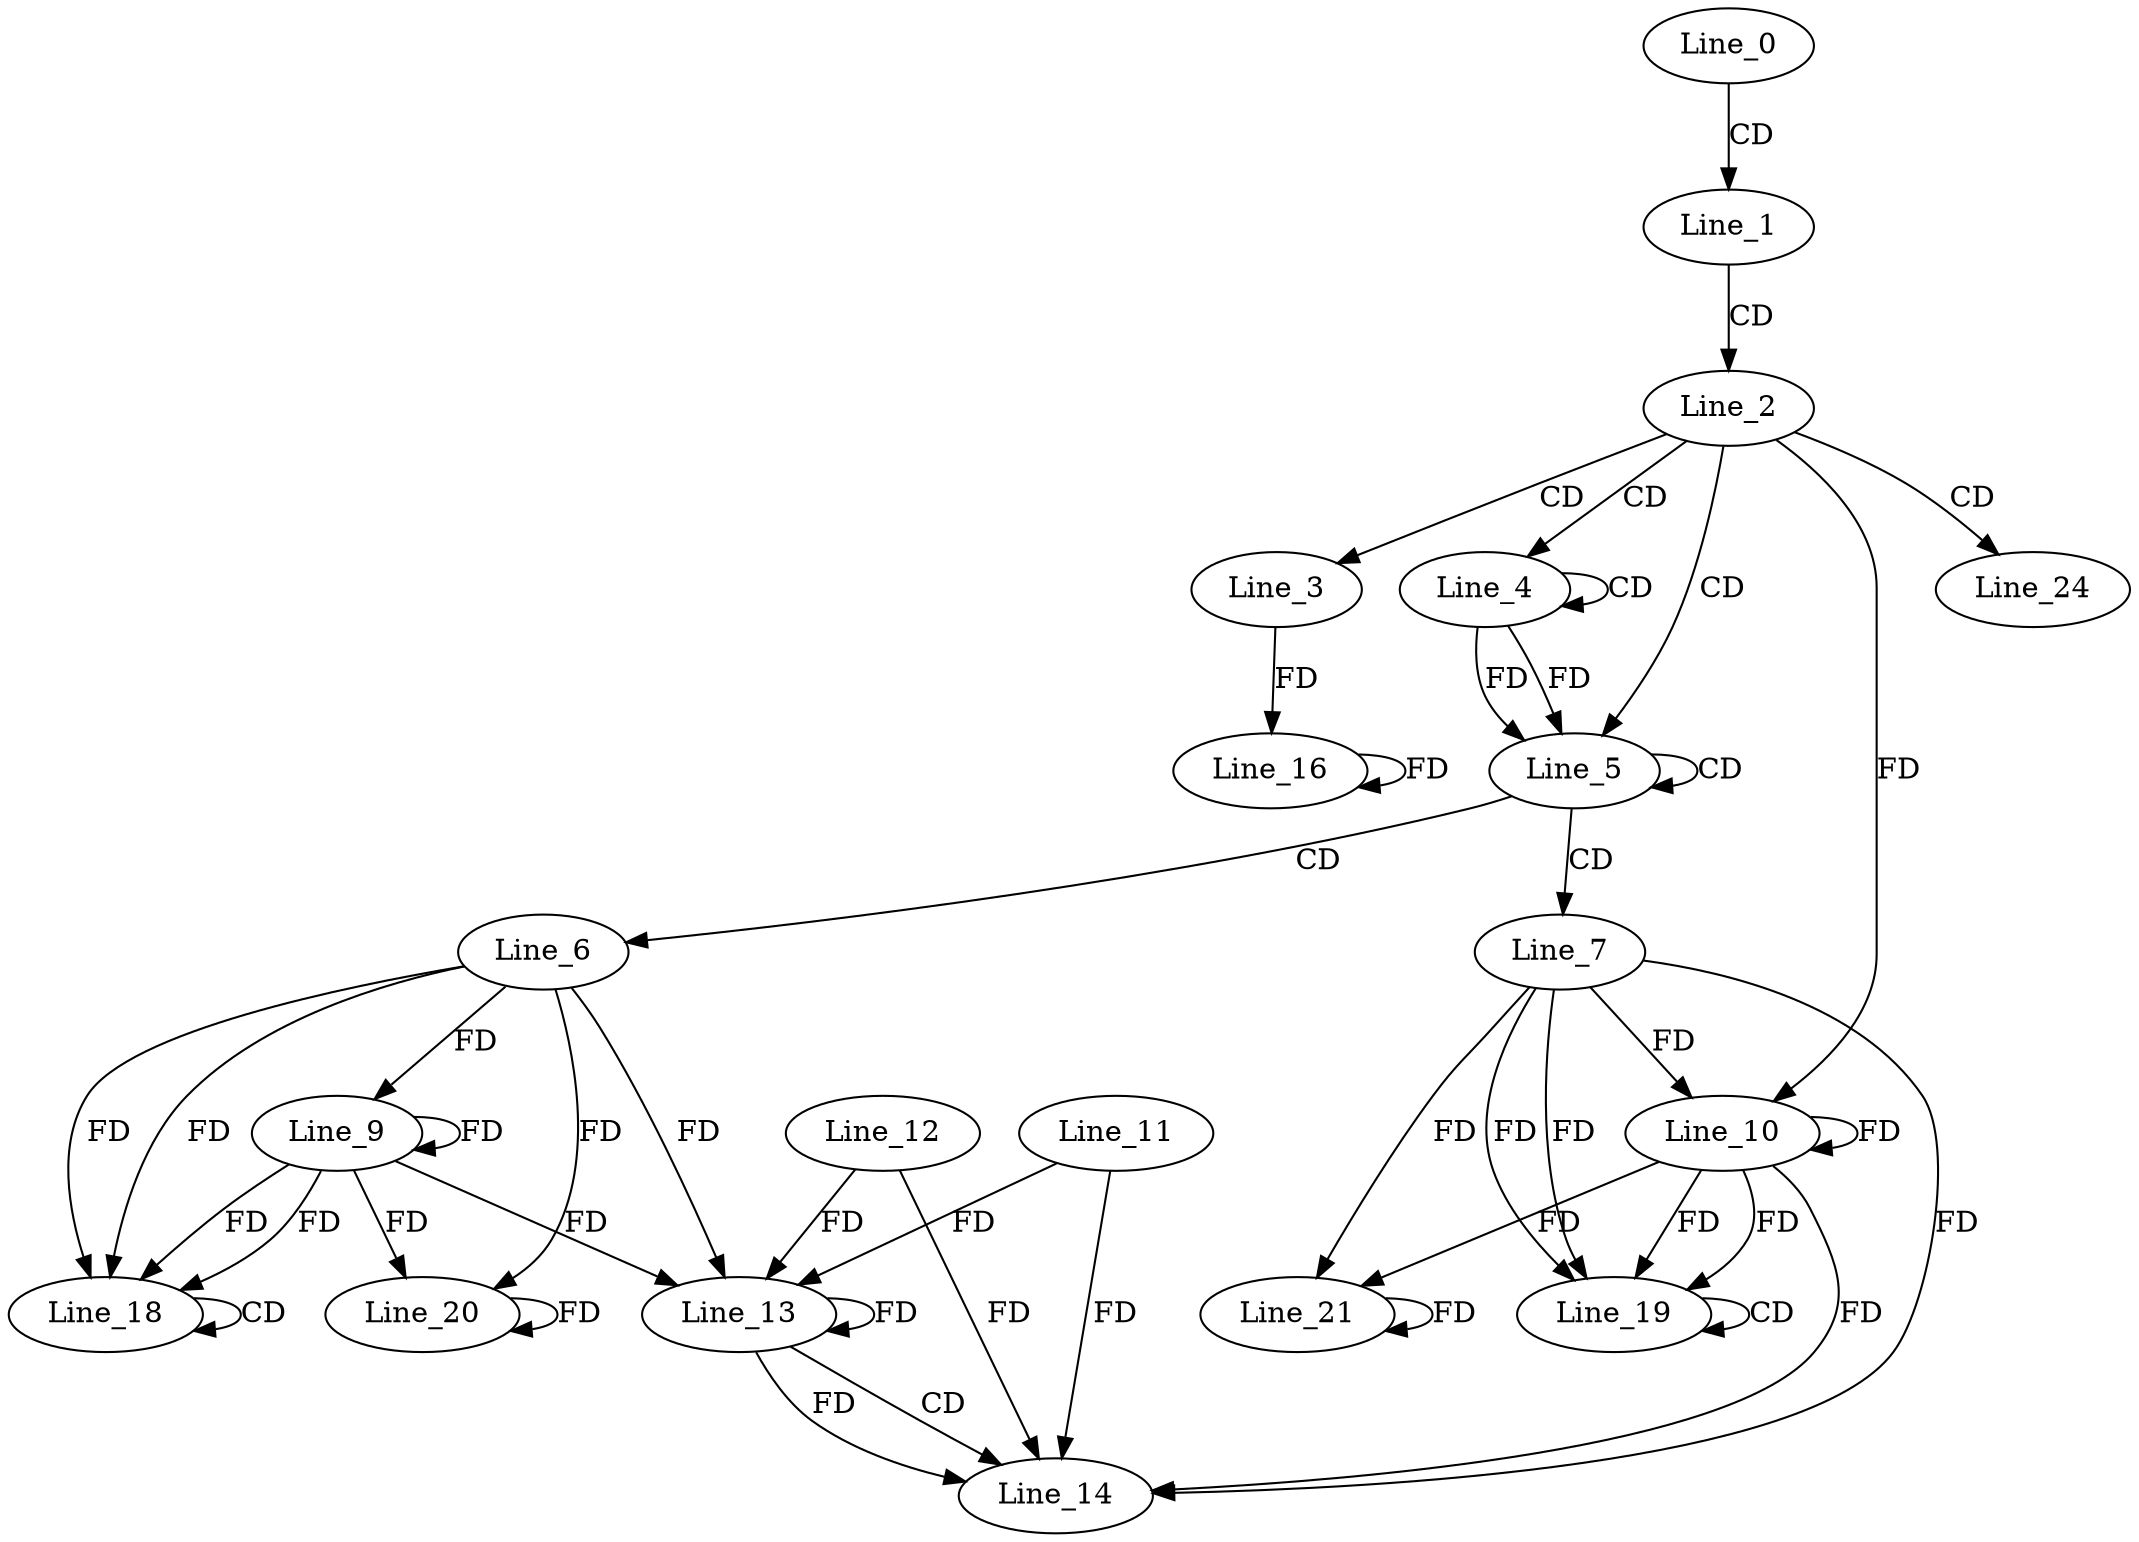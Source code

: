 digraph G {
  Line_0;
  Line_1;
  Line_2;
  Line_3;
  Line_4;
  Line_4;
  Line_5;
  Line_5;
  Line_6;
  Line_7;
  Line_9;
  Line_10;
  Line_10;
  Line_13;
  Line_11;
  Line_13;
  Line_12;
  Line_13;
  Line_14;
  Line_16;
  Line_18;
  Line_18;
  Line_19;
  Line_19;
  Line_20;
  Line_21;
  Line_24;
  Line_0 -> Line_1 [ label="CD" ];
  Line_1 -> Line_2 [ label="CD" ];
  Line_2 -> Line_3 [ label="CD" ];
  Line_2 -> Line_4 [ label="CD" ];
  Line_4 -> Line_4 [ label="CD" ];
  Line_2 -> Line_5 [ label="CD" ];
  Line_4 -> Line_5 [ label="FD" ];
  Line_5 -> Line_5 [ label="CD" ];
  Line_4 -> Line_5 [ label="FD" ];
  Line_5 -> Line_6 [ label="CD" ];
  Line_5 -> Line_7 [ label="CD" ];
  Line_6 -> Line_9 [ label="FD" ];
  Line_9 -> Line_9 [ label="FD" ];
  Line_7 -> Line_10 [ label="FD" ];
  Line_10 -> Line_10 [ label="FD" ];
  Line_2 -> Line_10 [ label="FD" ];
  Line_13 -> Line_13 [ label="FD" ];
  Line_11 -> Line_13 [ label="FD" ];
  Line_6 -> Line_13 [ label="FD" ];
  Line_9 -> Line_13 [ label="FD" ];
  Line_12 -> Line_13 [ label="FD" ];
  Line_13 -> Line_14 [ label="CD" ];
  Line_7 -> Line_14 [ label="FD" ];
  Line_10 -> Line_14 [ label="FD" ];
  Line_12 -> Line_14 [ label="FD" ];
  Line_13 -> Line_14 [ label="FD" ];
  Line_11 -> Line_14 [ label="FD" ];
  Line_3 -> Line_16 [ label="FD" ];
  Line_16 -> Line_16 [ label="FD" ];
  Line_6 -> Line_18 [ label="FD" ];
  Line_9 -> Line_18 [ label="FD" ];
  Line_18 -> Line_18 [ label="CD" ];
  Line_6 -> Line_18 [ label="FD" ];
  Line_9 -> Line_18 [ label="FD" ];
  Line_7 -> Line_19 [ label="FD" ];
  Line_10 -> Line_19 [ label="FD" ];
  Line_19 -> Line_19 [ label="CD" ];
  Line_7 -> Line_19 [ label="FD" ];
  Line_10 -> Line_19 [ label="FD" ];
  Line_6 -> Line_20 [ label="FD" ];
  Line_9 -> Line_20 [ label="FD" ];
  Line_20 -> Line_20 [ label="FD" ];
  Line_7 -> Line_21 [ label="FD" ];
  Line_10 -> Line_21 [ label="FD" ];
  Line_21 -> Line_21 [ label="FD" ];
  Line_2 -> Line_24 [ label="CD" ];
}
